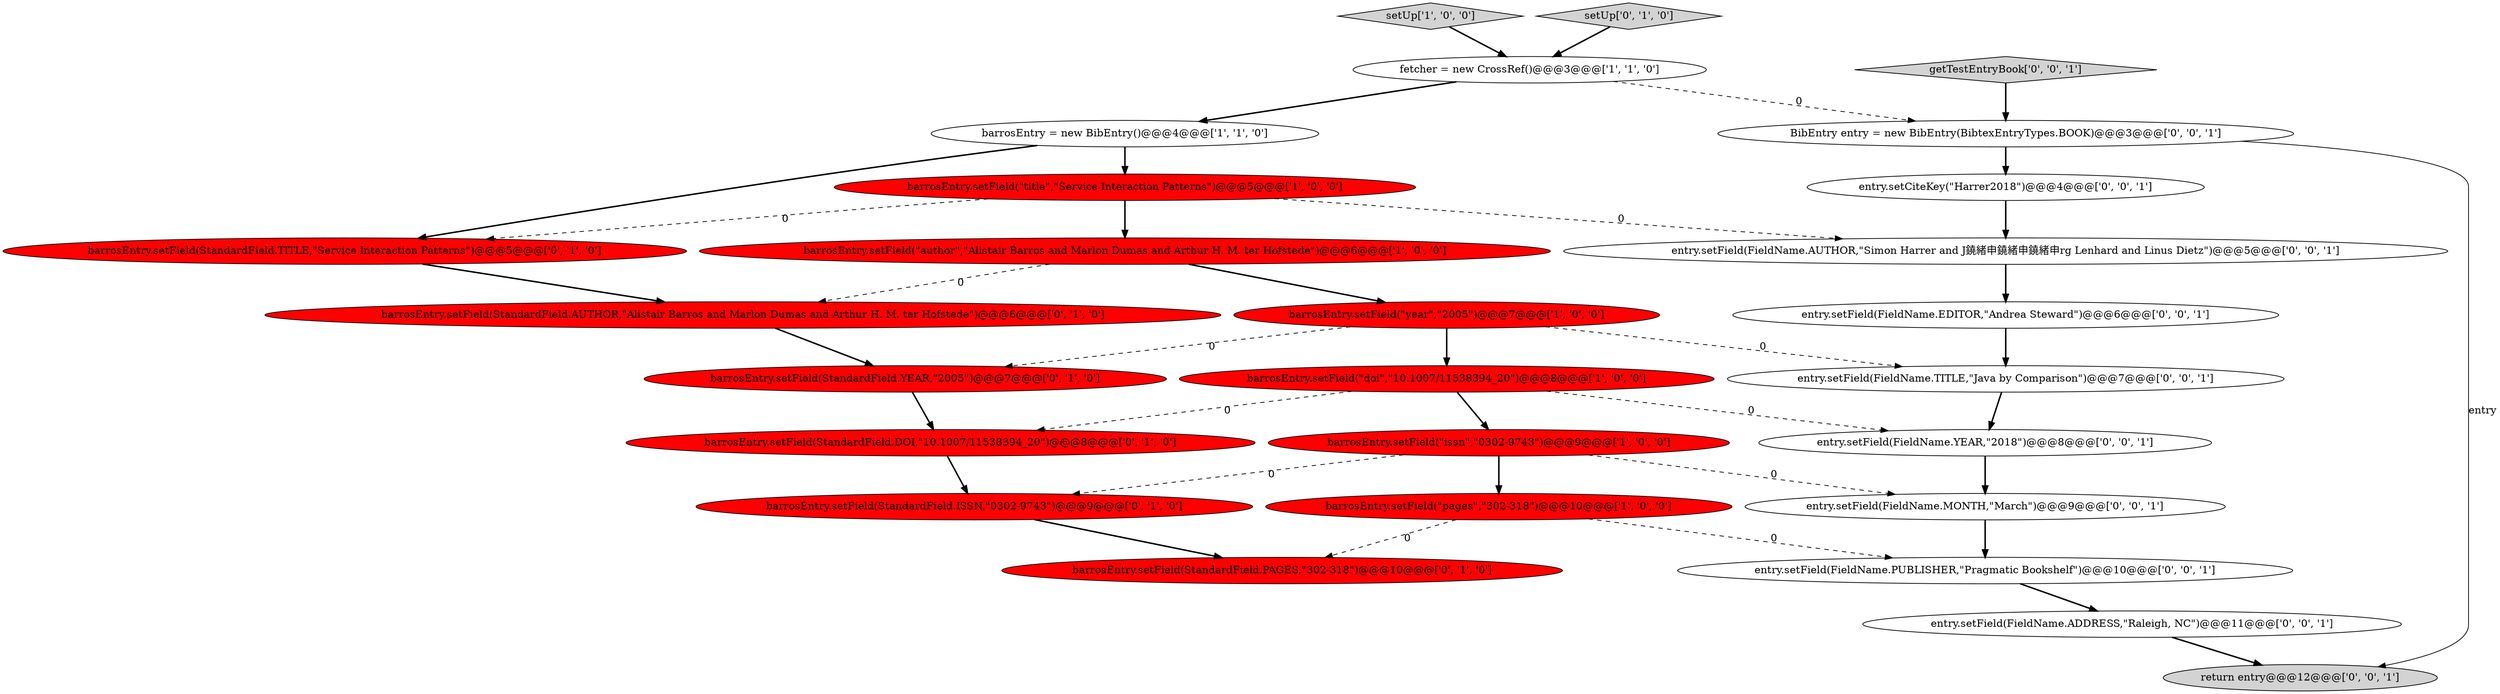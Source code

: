 digraph {
8 [style = filled, label = "setUp['1', '0', '0']", fillcolor = lightgray, shape = diamond image = "AAA0AAABBB1BBB"];
2 [style = filled, label = "barrosEntry.setField(\"doi\",\"10.1007/11538394_20\")@@@8@@@['1', '0', '0']", fillcolor = red, shape = ellipse image = "AAA1AAABBB1BBB"];
22 [style = filled, label = "entry.setField(FieldName.AUTHOR,\"Simon Harrer and J鐃緒申鐃緒申鐃緒申rg Lenhard and Linus Dietz\")@@@5@@@['0', '0', '1']", fillcolor = white, shape = ellipse image = "AAA0AAABBB3BBB"];
5 [style = filled, label = "barrosEntry.setField(\"title\",\"Service Interaction Patterns\")@@@5@@@['1', '0', '0']", fillcolor = red, shape = ellipse image = "AAA1AAABBB1BBB"];
12 [style = filled, label = "barrosEntry.setField(StandardField.PAGES,\"302-318\")@@@10@@@['0', '1', '0']", fillcolor = red, shape = ellipse image = "AAA1AAABBB2BBB"];
20 [style = filled, label = "entry.setField(FieldName.YEAR,\"2018\")@@@8@@@['0', '0', '1']", fillcolor = white, shape = ellipse image = "AAA0AAABBB3BBB"];
17 [style = filled, label = "return entry@@@12@@@['0', '0', '1']", fillcolor = lightgray, shape = ellipse image = "AAA0AAABBB3BBB"];
11 [style = filled, label = "setUp['0', '1', '0']", fillcolor = lightgray, shape = diamond image = "AAA0AAABBB2BBB"];
6 [style = filled, label = "barrosEntry.setField(\"year\",\"2005\")@@@7@@@['1', '0', '0']", fillcolor = red, shape = ellipse image = "AAA1AAABBB1BBB"];
13 [style = filled, label = "barrosEntry.setField(StandardField.YEAR,\"2005\")@@@7@@@['0', '1', '0']", fillcolor = red, shape = ellipse image = "AAA1AAABBB2BBB"];
15 [style = filled, label = "barrosEntry.setField(StandardField.TITLE,\"Service Interaction Patterns\")@@@5@@@['0', '1', '0']", fillcolor = red, shape = ellipse image = "AAA1AAABBB2BBB"];
14 [style = filled, label = "barrosEntry.setField(StandardField.DOI,\"10.1007/11538394_20\")@@@8@@@['0', '1', '0']", fillcolor = red, shape = ellipse image = "AAA1AAABBB2BBB"];
10 [style = filled, label = "barrosEntry.setField(StandardField.ISSN,\"0302-9743\")@@@9@@@['0', '1', '0']", fillcolor = red, shape = ellipse image = "AAA1AAABBB2BBB"];
23 [style = filled, label = "entry.setField(FieldName.EDITOR,\"Andrea Steward\")@@@6@@@['0', '0', '1']", fillcolor = white, shape = ellipse image = "AAA0AAABBB3BBB"];
24 [style = filled, label = "entry.setField(FieldName.MONTH,\"March\")@@@9@@@['0', '0', '1']", fillcolor = white, shape = ellipse image = "AAA0AAABBB3BBB"];
1 [style = filled, label = "barrosEntry.setField(\"author\",\"Alistair Barros and Marlon Dumas and Arthur H. M. ter Hofstede\")@@@6@@@['1', '0', '0']", fillcolor = red, shape = ellipse image = "AAA1AAABBB1BBB"];
7 [style = filled, label = "barrosEntry.setField(\"issn\",\"0302-9743\")@@@9@@@['1', '0', '0']", fillcolor = red, shape = ellipse image = "AAA1AAABBB1BBB"];
4 [style = filled, label = "fetcher = new CrossRef()@@@3@@@['1', '1', '0']", fillcolor = white, shape = ellipse image = "AAA0AAABBB1BBB"];
26 [style = filled, label = "entry.setCiteKey(\"Harrer2018\")@@@4@@@['0', '0', '1']", fillcolor = white, shape = ellipse image = "AAA0AAABBB3BBB"];
21 [style = filled, label = "getTestEntryBook['0', '0', '1']", fillcolor = lightgray, shape = diamond image = "AAA0AAABBB3BBB"];
25 [style = filled, label = "entry.setField(FieldName.PUBLISHER,\"Pragmatic Bookshelf\")@@@10@@@['0', '0', '1']", fillcolor = white, shape = ellipse image = "AAA0AAABBB3BBB"];
3 [style = filled, label = "barrosEntry = new BibEntry()@@@4@@@['1', '1', '0']", fillcolor = white, shape = ellipse image = "AAA0AAABBB1BBB"];
0 [style = filled, label = "barrosEntry.setField(\"pages\",\"302-318\")@@@10@@@['1', '0', '0']", fillcolor = red, shape = ellipse image = "AAA1AAABBB1BBB"];
19 [style = filled, label = "BibEntry entry = new BibEntry(BibtexEntryTypes.BOOK)@@@3@@@['0', '0', '1']", fillcolor = white, shape = ellipse image = "AAA0AAABBB3BBB"];
9 [style = filled, label = "barrosEntry.setField(StandardField.AUTHOR,\"Alistair Barros and Marlon Dumas and Arthur H. M. ter Hofstede\")@@@6@@@['0', '1', '0']", fillcolor = red, shape = ellipse image = "AAA1AAABBB2BBB"];
18 [style = filled, label = "entry.setField(FieldName.TITLE,\"Java by Comparison\")@@@7@@@['0', '0', '1']", fillcolor = white, shape = ellipse image = "AAA0AAABBB3BBB"];
16 [style = filled, label = "entry.setField(FieldName.ADDRESS,\"Raleigh, NC\")@@@11@@@['0', '0', '1']", fillcolor = white, shape = ellipse image = "AAA0AAABBB3BBB"];
4->3 [style = bold, label=""];
2->20 [style = dashed, label="0"];
21->19 [style = bold, label=""];
11->4 [style = bold, label=""];
14->10 [style = bold, label=""];
1->9 [style = dashed, label="0"];
7->0 [style = bold, label=""];
3->15 [style = bold, label=""];
16->17 [style = bold, label=""];
0->12 [style = dashed, label="0"];
25->16 [style = bold, label=""];
22->23 [style = bold, label=""];
26->22 [style = bold, label=""];
6->18 [style = dashed, label="0"];
6->2 [style = bold, label=""];
5->1 [style = bold, label=""];
18->20 [style = bold, label=""];
3->5 [style = bold, label=""];
1->6 [style = bold, label=""];
6->13 [style = dashed, label="0"];
2->14 [style = dashed, label="0"];
0->25 [style = dashed, label="0"];
7->24 [style = dashed, label="0"];
15->9 [style = bold, label=""];
10->12 [style = bold, label=""];
19->26 [style = bold, label=""];
24->25 [style = bold, label=""];
7->10 [style = dashed, label="0"];
4->19 [style = dashed, label="0"];
2->7 [style = bold, label=""];
8->4 [style = bold, label=""];
20->24 [style = bold, label=""];
5->15 [style = dashed, label="0"];
13->14 [style = bold, label=""];
23->18 [style = bold, label=""];
19->17 [style = solid, label="entry"];
9->13 [style = bold, label=""];
5->22 [style = dashed, label="0"];
}
